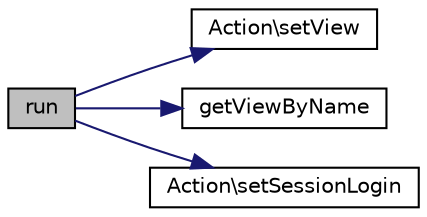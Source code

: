 digraph "run"
{
  edge [fontname="Helvetica",fontsize="10",labelfontname="Helvetica",labelfontsize="10"];
  node [fontname="Helvetica",fontsize="10",shape=record];
  rankdir="LR";
  Node1 [label="run",height=0.2,width=0.4,color="black", fillcolor="grey75", style="filled", fontcolor="black"];
  Node1 -> Node2 [color="midnightblue",fontsize="10",style="solid",fontname="Helvetica"];
  Node2 [label="Action\\setView",height=0.2,width=0.4,color="black", fillcolor="white", style="filled",URL="$class_action.html#ab7b32659820de59ffe097cd1848f5d36"];
  Node1 -> Node3 [color="midnightblue",fontsize="10",style="solid",fontname="Helvetica"];
  Node3 [label="getViewByName",height=0.2,width=0.4,color="black", fillcolor="white", style="filled",URL="$index_8php.html#acd373d3719c9e82f9b8fac2542d8ebae"];
  Node1 -> Node4 [color="midnightblue",fontsize="10",style="solid",fontname="Helvetica"];
  Node4 [label="Action\\setSessionLogin",height=0.2,width=0.4,color="black", fillcolor="white", style="filled",URL="$class_action.html#a4806dda8f2882191e7e385410285b4c7"];
}
